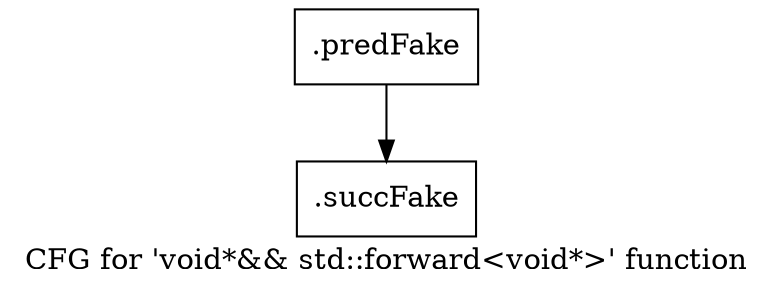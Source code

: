 digraph "CFG for 'void*&& std::forward\<void*\>' function" {
	label="CFG for 'void*&& std::forward\<void*\>' function";

	Node0x465d510 [shape=record,filename="",linenumber="",label="{.predFake}"];
	Node0x465d510 -> Node0x47f63f0[ callList="" memoryops="" filename="/media/miguel/NewVolume/Linux/Xilinx/Vitis_HLS/2020.2/tps/lnx64/gcc-6.2.0/lib/gcc/x86_64-pc-linux-gnu/6.2.0/../../../../include/c++/6.2.0/bits/move.h" execusionnum="20"];
	Node0x47f63f0 [shape=record,filename="/media/miguel/NewVolume/Linux/Xilinx/Vitis_HLS/2020.2/tps/lnx64/gcc-6.2.0/lib/gcc/x86_64-pc-linux-gnu/6.2.0/../../../../include/c++/6.2.0/bits/move.h",linenumber="77",label="{.succFake}"];
}
